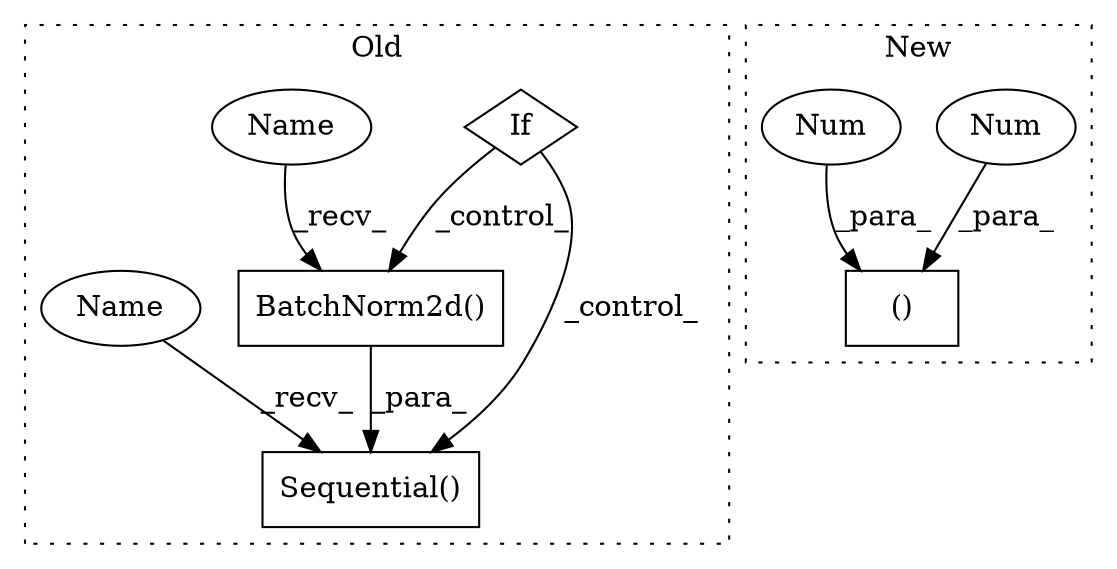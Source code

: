 digraph G {
subgraph cluster0 {
1 [label="Sequential()" a="75" s="2284,2894" l="35,19" shape="box"];
5 [label="If" a="96" s="2002" l="3" shape="diamond"];
6 [label="BatchNorm2d()" a="75" s="2416,2444" l="15,1" shape="box"];
7 [label="Name" a="87" s="2416" l="2" shape="ellipse"];
8 [label="Name" a="87" s="2284" l="2" shape="ellipse"];
label = "Old";
style="dotted";
}
subgraph cluster1 {
2 [label="()" a="54" s="3740" l="5" shape="box"];
3 [label="Num" a="76" s="3742" l="3" shape="ellipse"];
4 [label="Num" a="76" s="3737" l="3" shape="ellipse"];
label = "New";
style="dotted";
}
3 -> 2 [label="_para_"];
4 -> 2 [label="_para_"];
5 -> 6 [label="_control_"];
5 -> 1 [label="_control_"];
6 -> 1 [label="_para_"];
7 -> 6 [label="_recv_"];
8 -> 1 [label="_recv_"];
}